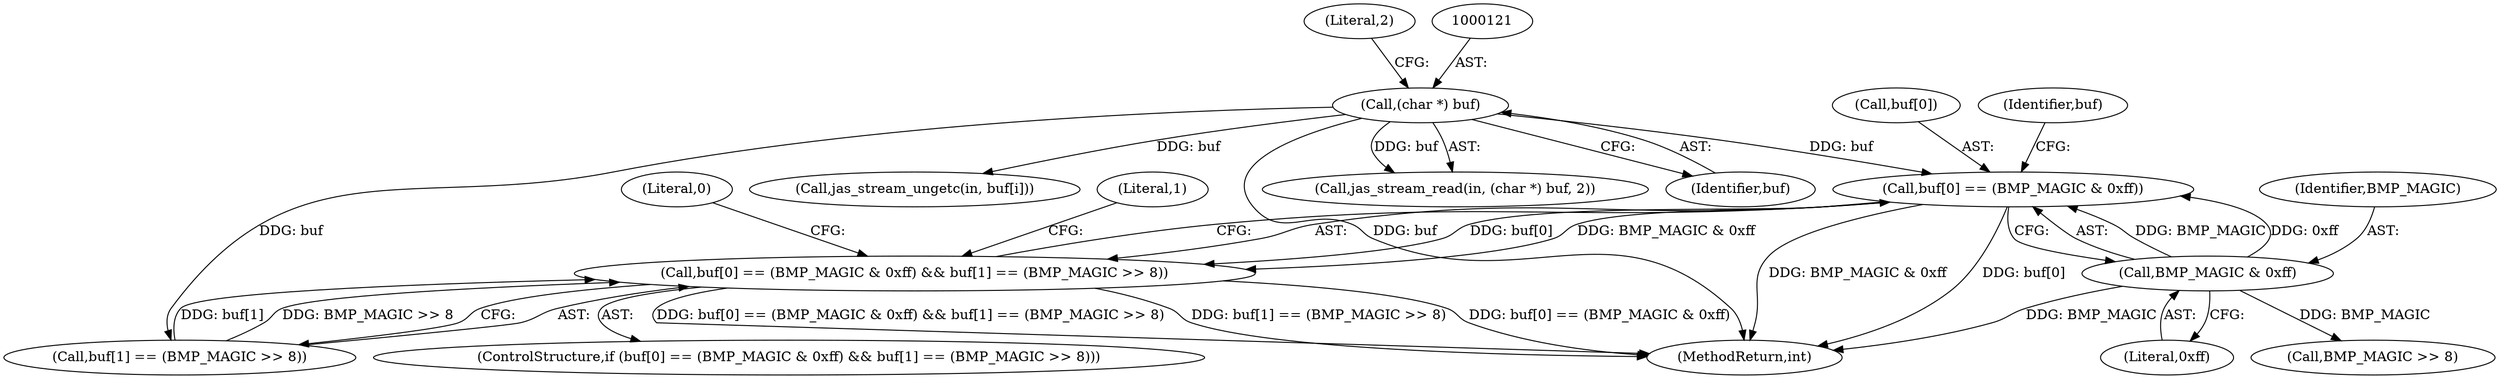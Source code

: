 digraph "0_jasper_d42b2388f7f8e0332c846675133acea151fc557a_32@array" {
"1000163" [label="(Call,buf[0] == (BMP_MAGIC & 0xff))"];
"1000120" [label="(Call,(char *) buf)"];
"1000167" [label="(Call,BMP_MAGIC & 0xff)"];
"1000162" [label="(Call,buf[0] == (BMP_MAGIC & 0xff) && buf[1] == (BMP_MAGIC >> 8))"];
"1000169" [label="(Literal,0xff)"];
"1000143" [label="(Call,jas_stream_ungetc(in, buf[i]))"];
"1000172" [label="(Identifier,buf)"];
"1000162" [label="(Call,buf[0] == (BMP_MAGIC & 0xff) && buf[1] == (BMP_MAGIC >> 8))"];
"1000164" [label="(Call,buf[0])"];
"1000183" [label="(MethodReturn,int)"];
"1000118" [label="(Call,jas_stream_read(in, (char *) buf, 2))"];
"1000170" [label="(Call,buf[1] == (BMP_MAGIC >> 8))"];
"1000174" [label="(Call,BMP_MAGIC >> 8)"];
"1000120" [label="(Call,(char *) buf)"];
"1000168" [label="(Identifier,BMP_MAGIC)"];
"1000161" [label="(ControlStructure,if (buf[0] == (BMP_MAGIC & 0xff) && buf[1] == (BMP_MAGIC >> 8)))"];
"1000167" [label="(Call,BMP_MAGIC & 0xff)"];
"1000123" [label="(Literal,2)"];
"1000179" [label="(Literal,0)"];
"1000182" [label="(Literal,1)"];
"1000163" [label="(Call,buf[0] == (BMP_MAGIC & 0xff))"];
"1000122" [label="(Identifier,buf)"];
"1000163" -> "1000162"  [label="AST: "];
"1000163" -> "1000167"  [label="CFG: "];
"1000164" -> "1000163"  [label="AST: "];
"1000167" -> "1000163"  [label="AST: "];
"1000172" -> "1000163"  [label="CFG: "];
"1000162" -> "1000163"  [label="CFG: "];
"1000163" -> "1000183"  [label="DDG: buf[0]"];
"1000163" -> "1000183"  [label="DDG: BMP_MAGIC & 0xff"];
"1000163" -> "1000162"  [label="DDG: buf[0]"];
"1000163" -> "1000162"  [label="DDG: BMP_MAGIC & 0xff"];
"1000120" -> "1000163"  [label="DDG: buf"];
"1000167" -> "1000163"  [label="DDG: BMP_MAGIC"];
"1000167" -> "1000163"  [label="DDG: 0xff"];
"1000120" -> "1000118"  [label="AST: "];
"1000120" -> "1000122"  [label="CFG: "];
"1000121" -> "1000120"  [label="AST: "];
"1000122" -> "1000120"  [label="AST: "];
"1000123" -> "1000120"  [label="CFG: "];
"1000120" -> "1000183"  [label="DDG: buf"];
"1000120" -> "1000118"  [label="DDG: buf"];
"1000120" -> "1000143"  [label="DDG: buf"];
"1000120" -> "1000170"  [label="DDG: buf"];
"1000167" -> "1000169"  [label="CFG: "];
"1000168" -> "1000167"  [label="AST: "];
"1000169" -> "1000167"  [label="AST: "];
"1000167" -> "1000183"  [label="DDG: BMP_MAGIC"];
"1000167" -> "1000174"  [label="DDG: BMP_MAGIC"];
"1000162" -> "1000161"  [label="AST: "];
"1000162" -> "1000170"  [label="CFG: "];
"1000170" -> "1000162"  [label="AST: "];
"1000179" -> "1000162"  [label="CFG: "];
"1000182" -> "1000162"  [label="CFG: "];
"1000162" -> "1000183"  [label="DDG: buf[1] == (BMP_MAGIC >> 8)"];
"1000162" -> "1000183"  [label="DDG: buf[0] == (BMP_MAGIC & 0xff)"];
"1000162" -> "1000183"  [label="DDG: buf[0] == (BMP_MAGIC & 0xff) && buf[1] == (BMP_MAGIC >> 8)"];
"1000170" -> "1000162"  [label="DDG: buf[1]"];
"1000170" -> "1000162"  [label="DDG: BMP_MAGIC >> 8"];
}
